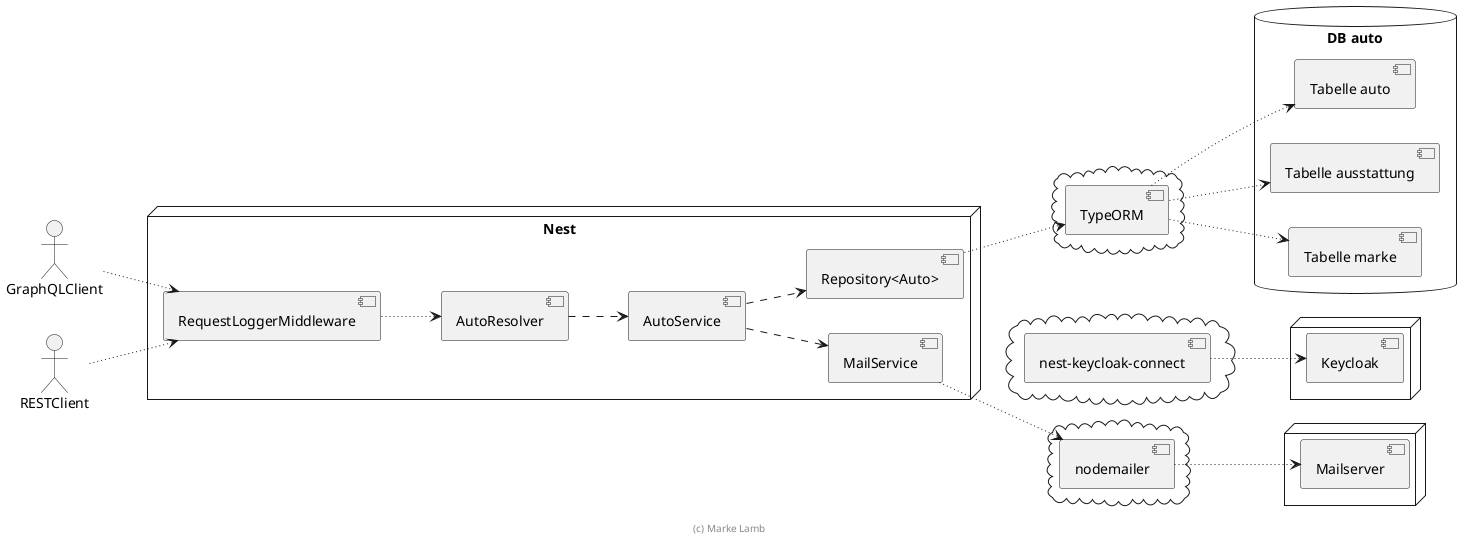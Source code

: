 @startuml Komponenten

left to right direction

actor GraphQLClient

node "Nest" {
  [RequestLoggerMiddleware]

  [AutoResolver]

  [AutoService]

  [Repository<Auto>]

  [MailService]
}


cloud {
    [TypeORM]
}

cloud {
    [nest-keycloak-connect]
}

cloud {
    [nodemailer]
}

database "DB auto" {
    [Tabelle auto]
    [Tabelle ausstattung]
    [Tabelle marke]
}

node {
    [Keycloak]
}

node {
    [Mailserver]
}

RESTClient ~~> [RequestLoggerMiddleware]
GraphQLClient ~~> [RequestLoggerMiddleware]

[RequestLoggerMiddleware] ~~> [AutoResolver]

[AutoResolver] ..> [AutoService]
[AutoService] ..> [Repository<Auto>]

[Repository<Auto>] ~~> [TypeORM]
[TypeORM] ~~> [Tabelle auto]
[TypeORM] ~~> [Tabelle ausstattung]
[TypeORM] ~~> [Tabelle marke]

[nest-keycloak-connect] ~~> [Keycloak]

[AutoService] ..> [MailService]
[MailService] ~~> [nodemailer]
[nodemailer] ~~> [Mailserver]

[MailService] ~[hidden]~> [nest-keycloak-connect]

footer (c) Marke Lamb

@enduml
